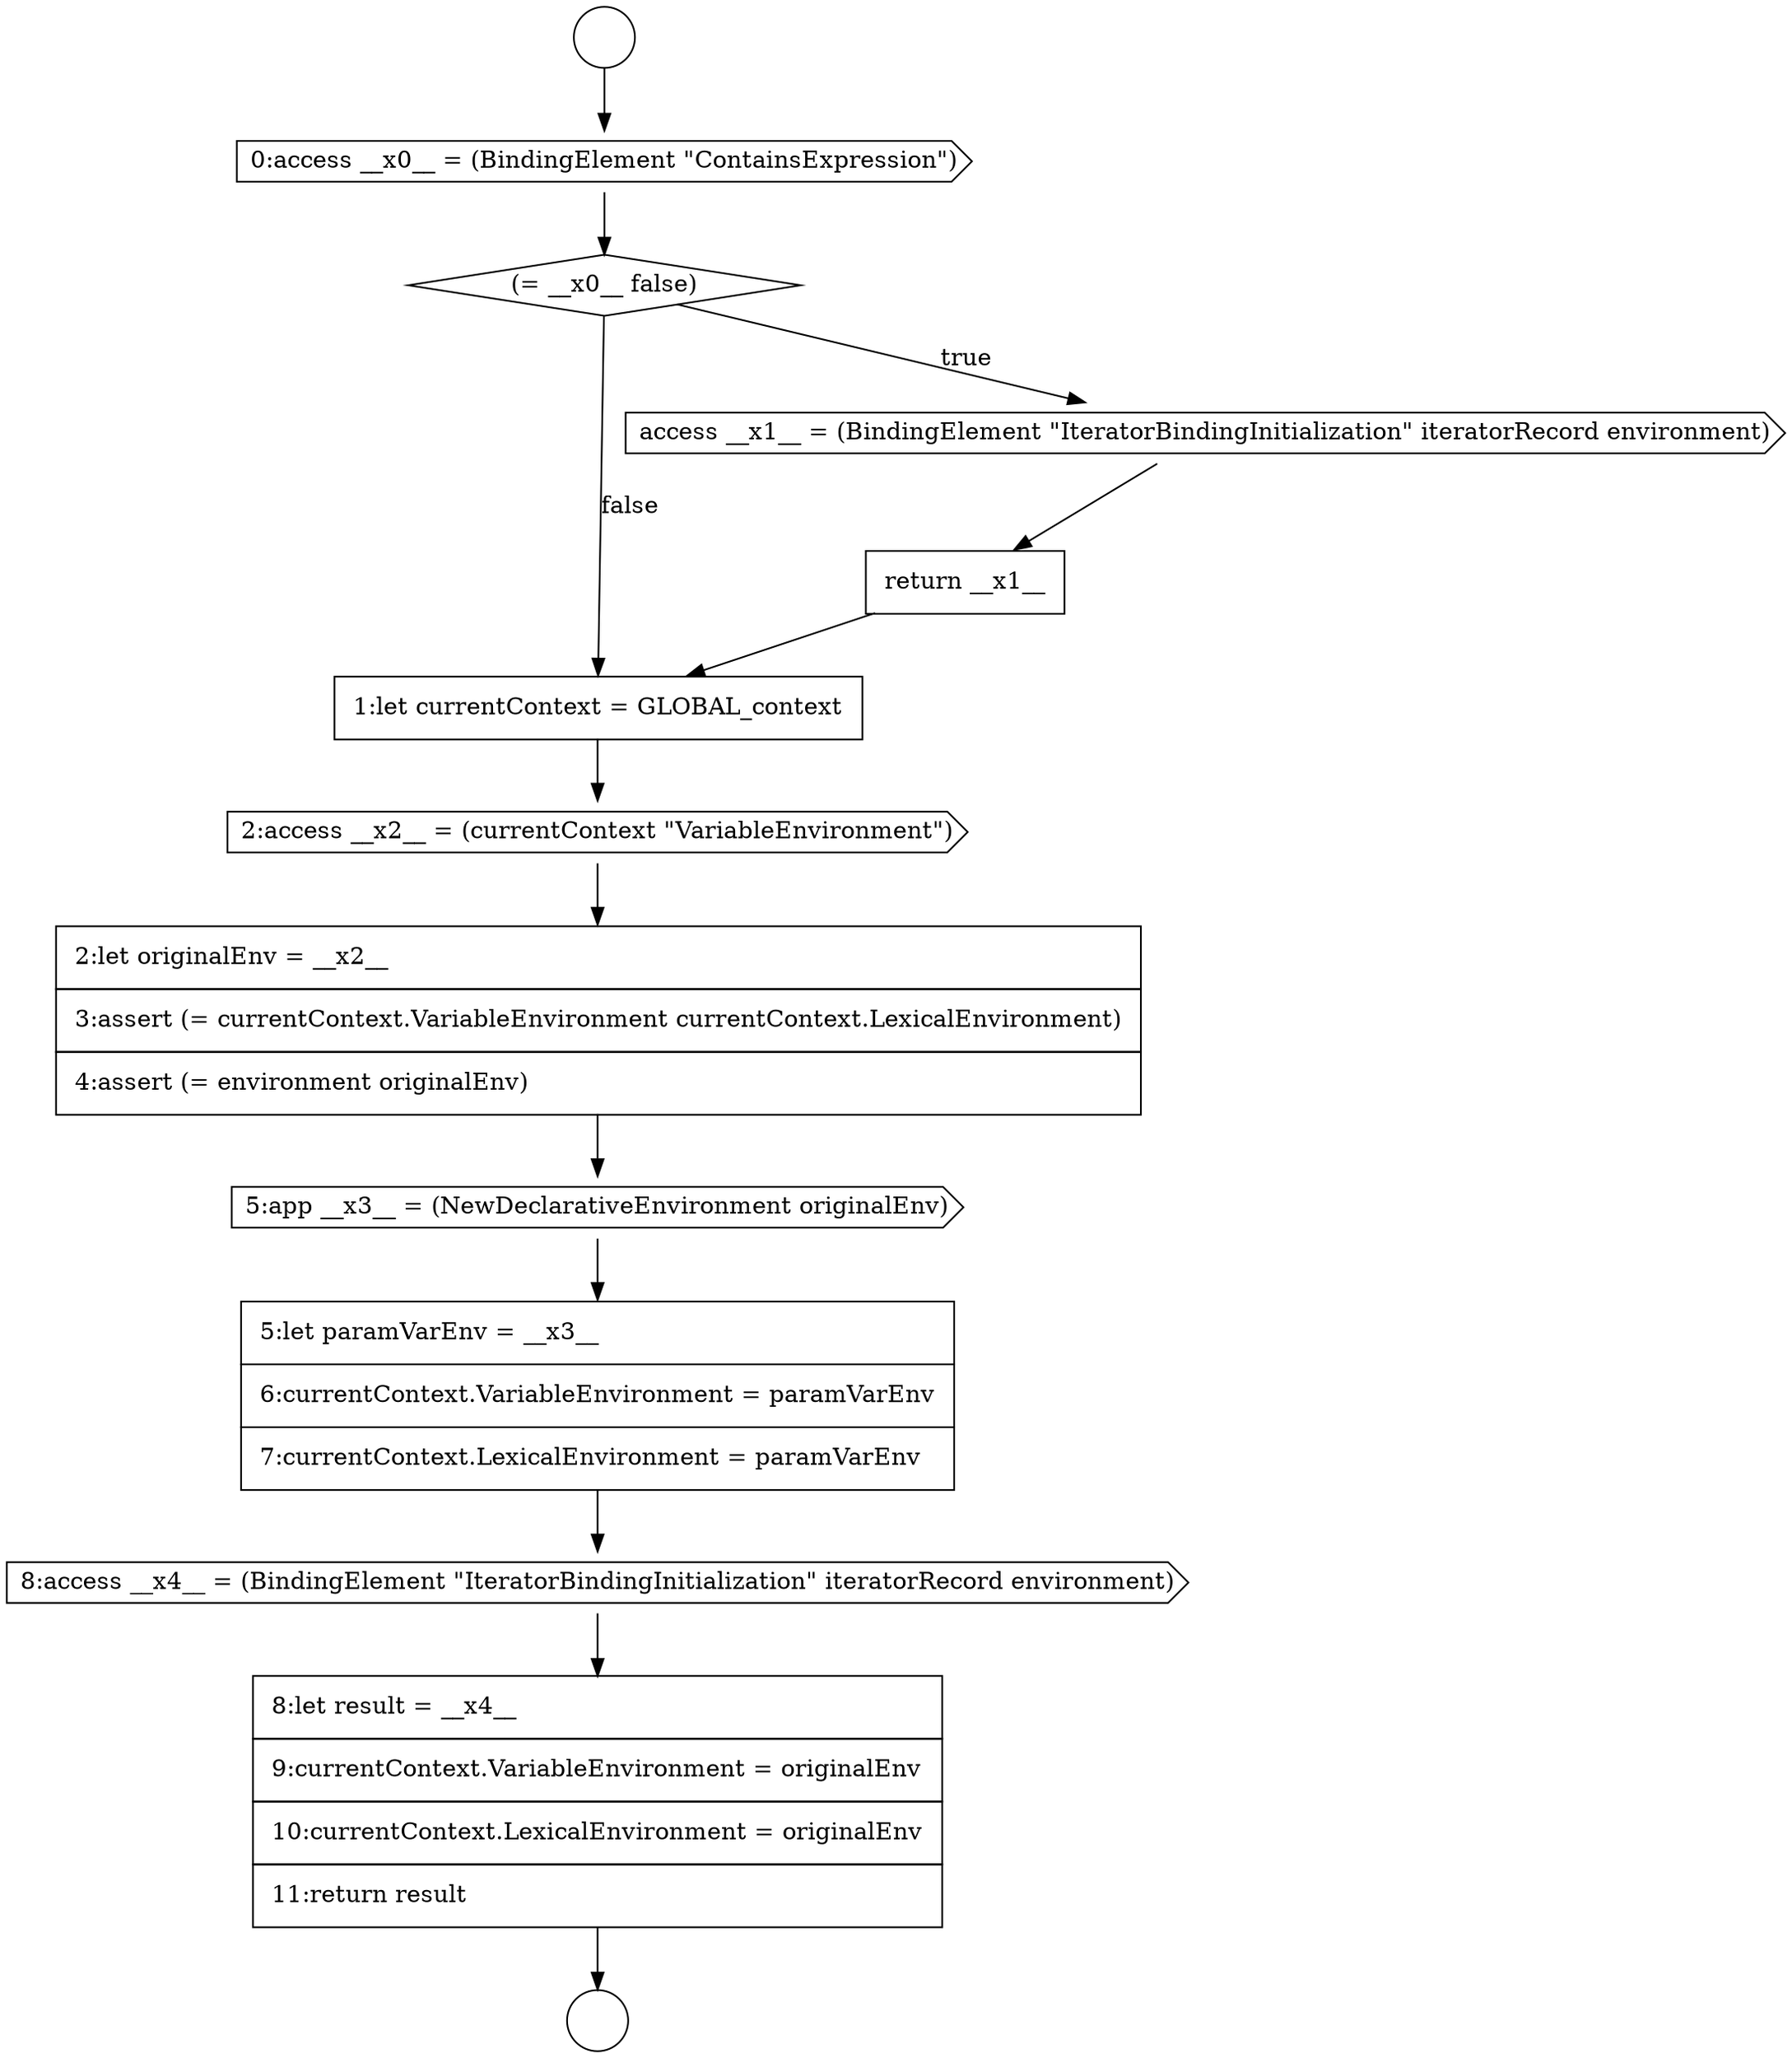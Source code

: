 digraph {
  node7781 [shape=none, margin=0, label=<<font color="black">
    <table border="0" cellborder="1" cellspacing="0" cellpadding="10">
      <tr><td align="left">1:let currentContext = GLOBAL_context</td></tr>
    </table>
  </font>> color="black" fillcolor="white" style=filled]
  node7782 [shape=cds, label=<<font color="black">2:access __x2__ = (currentContext &quot;VariableEnvironment&quot;)</font>> color="black" fillcolor="white" style=filled]
  node7777 [shape=cds, label=<<font color="black">0:access __x0__ = (BindingElement &quot;ContainsExpression&quot;)</font>> color="black" fillcolor="white" style=filled]
  node7785 [shape=none, margin=0, label=<<font color="black">
    <table border="0" cellborder="1" cellspacing="0" cellpadding="10">
      <tr><td align="left">5:let paramVarEnv = __x3__</td></tr>
      <tr><td align="left">6:currentContext.VariableEnvironment = paramVarEnv</td></tr>
      <tr><td align="left">7:currentContext.LexicalEnvironment = paramVarEnv</td></tr>
    </table>
  </font>> color="black" fillcolor="white" style=filled]
  node7783 [shape=none, margin=0, label=<<font color="black">
    <table border="0" cellborder="1" cellspacing="0" cellpadding="10">
      <tr><td align="left">2:let originalEnv = __x2__</td></tr>
      <tr><td align="left">3:assert (= currentContext.VariableEnvironment currentContext.LexicalEnvironment)</td></tr>
      <tr><td align="left">4:assert (= environment originalEnv)</td></tr>
    </table>
  </font>> color="black" fillcolor="white" style=filled]
  node7778 [shape=diamond, label=<<font color="black">(= __x0__ false)</font>> color="black" fillcolor="white" style=filled]
  node7787 [shape=none, margin=0, label=<<font color="black">
    <table border="0" cellborder="1" cellspacing="0" cellpadding="10">
      <tr><td align="left">8:let result = __x4__</td></tr>
      <tr><td align="left">9:currentContext.VariableEnvironment = originalEnv</td></tr>
      <tr><td align="left">10:currentContext.LexicalEnvironment = originalEnv</td></tr>
      <tr><td align="left">11:return result</td></tr>
    </table>
  </font>> color="black" fillcolor="white" style=filled]
  node7780 [shape=none, margin=0, label=<<font color="black">
    <table border="0" cellborder="1" cellspacing="0" cellpadding="10">
      <tr><td align="left">return __x1__</td></tr>
    </table>
  </font>> color="black" fillcolor="white" style=filled]
  node7776 [shape=circle label=" " color="black" fillcolor="white" style=filled]
  node7786 [shape=cds, label=<<font color="black">8:access __x4__ = (BindingElement &quot;IteratorBindingInitialization&quot; iteratorRecord environment)</font>> color="black" fillcolor="white" style=filled]
  node7775 [shape=circle label=" " color="black" fillcolor="white" style=filled]
  node7779 [shape=cds, label=<<font color="black">access __x1__ = (BindingElement &quot;IteratorBindingInitialization&quot; iteratorRecord environment)</font>> color="black" fillcolor="white" style=filled]
  node7784 [shape=cds, label=<<font color="black">5:app __x3__ = (NewDeclarativeEnvironment originalEnv)</font>> color="black" fillcolor="white" style=filled]
  node7783 -> node7784 [ color="black"]
  node7777 -> node7778 [ color="black"]
  node7785 -> node7786 [ color="black"]
  node7784 -> node7785 [ color="black"]
  node7781 -> node7782 [ color="black"]
  node7779 -> node7780 [ color="black"]
  node7780 -> node7781 [ color="black"]
  node7787 -> node7776 [ color="black"]
  node7782 -> node7783 [ color="black"]
  node7775 -> node7777 [ color="black"]
  node7786 -> node7787 [ color="black"]
  node7778 -> node7779 [label=<<font color="black">true</font>> color="black"]
  node7778 -> node7781 [label=<<font color="black">false</font>> color="black"]
}
